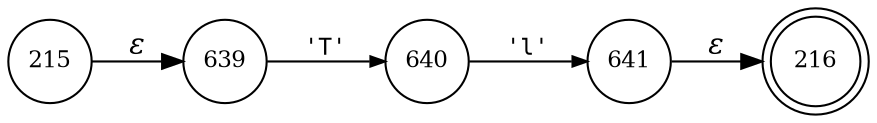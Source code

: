 digraph ATN {
rankdir=LR;
s216[fontsize=11, label="216", shape=doublecircle, fixedsize=true, width=.6];
s640[fontsize=11,label="640", shape=circle, fixedsize=true, width=.55, peripheries=1];
s641[fontsize=11,label="641", shape=circle, fixedsize=true, width=.55, peripheries=1];
s215[fontsize=11,label="215", shape=circle, fixedsize=true, width=.55, peripheries=1];
s639[fontsize=11,label="639", shape=circle, fixedsize=true, width=.55, peripheries=1];
s215 -> s639 [fontname="Times-Italic", label="&epsilon;"];
s639 -> s640 [fontsize=11, fontname="Courier", arrowsize=.7, label = "'T'", arrowhead = normal];
s640 -> s641 [fontsize=11, fontname="Courier", arrowsize=.7, label = "'l'", arrowhead = normal];
s641 -> s216 [fontname="Times-Italic", label="&epsilon;"];
}